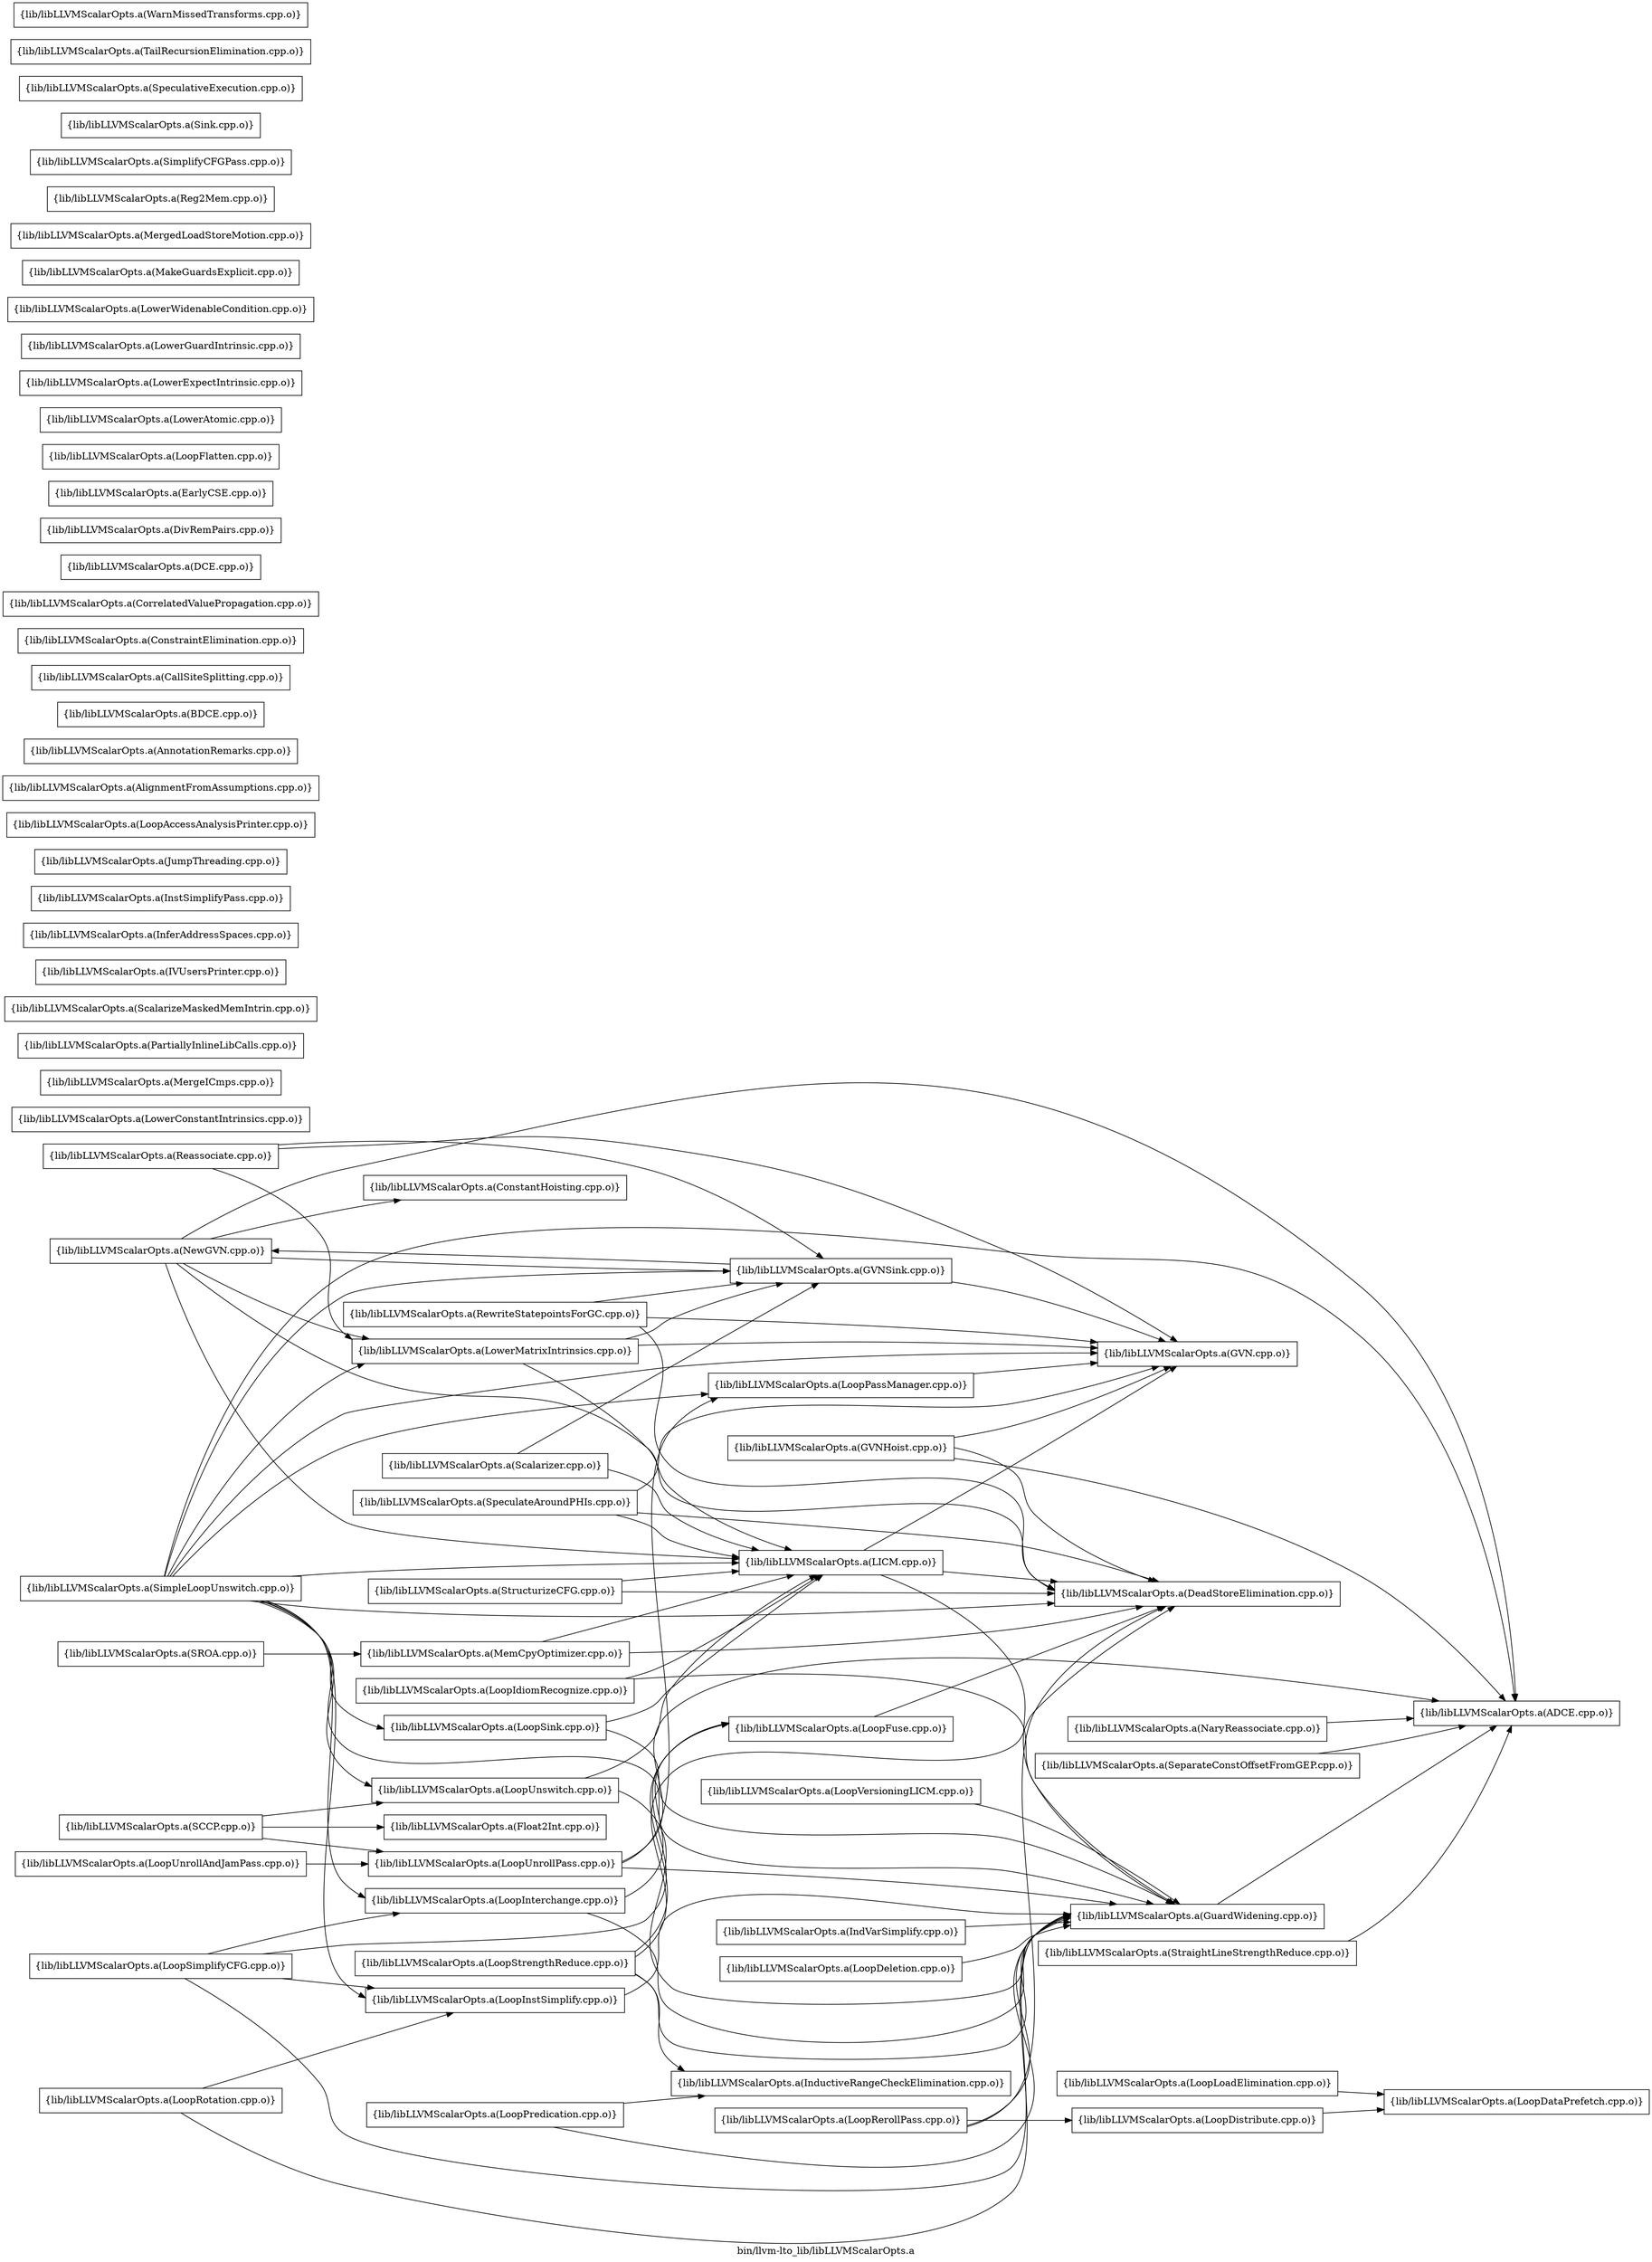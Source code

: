 digraph "bin/llvm-lto_lib/libLLVMScalarOpts.a" {
	label="bin/llvm-lto_lib/libLLVMScalarOpts.a";
	rankdir=LR;

	Node0x56057175ca18 [shape=record,shape=box,group=0,label="{lib/libLLVMScalarOpts.a(ConstantHoisting.cpp.o)}"];
	Node0x560571769b28 [shape=record,shape=box,group=0,label="{lib/libLLVMScalarOpts.a(LoopStrengthReduce.cpp.o)}"];
	Node0x560571769b28 -> Node0x560571758d28;
	Node0x560571769b28 -> Node0x56057175c5b8;
	Node0x560571769b28 -> Node0x560571755588;
	Node0x560571769b28 -> Node0x5605717762d8;
	Node0x56057176d278 [shape=record,shape=box,group=0,label="{lib/libLLVMScalarOpts.a(LowerConstantIntrinsics.cpp.o)}"];
	Node0x56057176b518 [shape=record,shape=box,group=0,label="{lib/libLLVMScalarOpts.a(MergeICmps.cpp.o)}"];
	Node0x56057176e4e8 [shape=record,shape=box,group=0,label="{lib/libLLVMScalarOpts.a(PartiallyInlineLibCalls.cpp.o)}"];
	Node0x560571765ed8 [shape=record,shape=box,group=0,label="{lib/libLLVMScalarOpts.a(ScalarizeMaskedMemIntrin.cpp.o)}"];
	Node0x560571759138 [shape=record,shape=box,group=0,label="{lib/libLLVMScalarOpts.a(IVUsersPrinter.cpp.o)}"];
	Node0x560571758d28 [shape=record,shape=box,group=0,label="{lib/libLLVMScalarOpts.a(InductiveRangeCheckElimination.cpp.o)}"];
	Node0x560571758aa8 [shape=record,shape=box,group=0,label="{lib/libLLVMScalarOpts.a(IndVarSimplify.cpp.o)}"];
	Node0x560571758aa8 -> Node0x560571755588;
	Node0x5605717554e8 [shape=record,shape=box,group=0,label="{lib/libLLVMScalarOpts.a(InferAddressSpaces.cpp.o)}"];
	Node0x560571755218 [shape=record,shape=box,group=0,label="{lib/libLLVMScalarOpts.a(InstSimplifyPass.cpp.o)}"];
	Node0x560571754778 [shape=record,shape=box,group=0,label="{lib/libLLVMScalarOpts.a(JumpThreading.cpp.o)}"];
	Node0x560571756c58 [shape=record,shape=box,group=0,label="{lib/libLLVMScalarOpts.a(LICM.cpp.o)}"];
	Node0x560571756c58 -> Node0x56057175c5b8;
	Node0x560571756c58 -> Node0x560571755588;
	Node0x560571756c58 -> Node0x560571754e08;
	Node0x560571756258 [shape=record,shape=box,group=0,label="{lib/libLLVMScalarOpts.a(LoopAccessAnalysisPrinter.cpp.o)}"];
	Node0x560571755e48 [shape=record,shape=box,group=0,label="{lib/libLLVMScalarOpts.a(LoopSink.cpp.o)}"];
	Node0x560571755e48 -> Node0x560571756c58;
	Node0x560571755e48 -> Node0x560571755588;
	Node0x56057175cec8 [shape=record,shape=box,group=0,label="{lib/libLLVMScalarOpts.a(LoopDeletion.cpp.o)}"];
	Node0x56057175cec8 -> Node0x560571755588;
	Node0x56057175c748 [shape=record,shape=box,group=0,label="{lib/libLLVMScalarOpts.a(LoopDataPrefetch.cpp.o)}"];
	Node0x560571759d18 [shape=record,shape=box,group=0,label="{lib/libLLVMScalarOpts.a(ADCE.cpp.o)}"];
	Node0x56057175e2c8 [shape=record,shape=box,group=0,label="{lib/libLLVMScalarOpts.a(AlignmentFromAssumptions.cpp.o)}"];
	Node0x56057175dfa8 [shape=record,shape=box,group=0,label="{lib/libLLVMScalarOpts.a(AnnotationRemarks.cpp.o)}"];
	Node0x56057175d328 [shape=record,shape=box,group=0,label="{lib/libLLVMScalarOpts.a(BDCE.cpp.o)}"];
	Node0x56057175cce8 [shape=record,shape=box,group=0,label="{lib/libLLVMScalarOpts.a(CallSiteSplitting.cpp.o)}"];
	Node0x56057175b168 [shape=record,shape=box,group=0,label="{lib/libLLVMScalarOpts.a(ConstraintElimination.cpp.o)}"];
	Node0x56057175ce28 [shape=record,shape=box,group=0,label="{lib/libLLVMScalarOpts.a(CorrelatedValuePropagation.cpp.o)}"];
	Node0x56057175c1a8 [shape=record,shape=box,group=0,label="{lib/libLLVMScalarOpts.a(DCE.cpp.o)}"];
	Node0x56057175c5b8 [shape=record,shape=box,group=0,label="{lib/libLLVMScalarOpts.a(DeadStoreElimination.cpp.o)}"];
	Node0x56057175e098 [shape=record,shape=box,group=0,label="{lib/libLLVMScalarOpts.a(DivRemPairs.cpp.o)}"];
	Node0x56057175d5a8 [shape=record,shape=box,group=0,label="{lib/libLLVMScalarOpts.a(EarlyCSE.cpp.o)}"];
	Node0x560571755358 [shape=record,shape=box,group=0,label="{lib/libLLVMScalarOpts.a(Float2Int.cpp.o)}"];
	Node0x560571755588 [shape=record,shape=box,group=0,label="{lib/libLLVMScalarOpts.a(GuardWidening.cpp.o)}"];
	Node0x560571755588 -> Node0x560571759d18;
	Node0x560571754e08 [shape=record,shape=box,group=0,label="{lib/libLLVMScalarOpts.a(GVN.cpp.o)}"];
	Node0x560571756488 [shape=record,shape=box,group=0,label="{lib/libLLVMScalarOpts.a(GVNHoist.cpp.o)}"];
	Node0x560571756488 -> Node0x560571759d18;
	Node0x560571756488 -> Node0x56057175c5b8;
	Node0x560571756488 -> Node0x560571754e08;
	Node0x560571755d58 [shape=record,shape=box,group=0,label="{lib/libLLVMScalarOpts.a(GVNSink.cpp.o)}"];
	Node0x560571755d58 -> Node0x560571754e08;
	Node0x560571755d58 -> Node0x56057176c328;
	Node0x560571776968 [shape=record,shape=box,group=0,label="{lib/libLLVMScalarOpts.a(LoopDistribute.cpp.o)}"];
	Node0x560571776968 -> Node0x56057175c748;
	Node0x5605717762d8 [shape=record,shape=box,group=0,label="{lib/libLLVMScalarOpts.a(LoopFuse.cpp.o)}"];
	Node0x5605717762d8 -> Node0x56057175c5b8;
	Node0x560571776f08 [shape=record,shape=box,group=0,label="{lib/libLLVMScalarOpts.a(LoopIdiomRecognize.cpp.o)}"];
	Node0x560571776f08 -> Node0x560571756c58;
	Node0x560571776f08 -> Node0x560571755588;
	Node0x56057175a308 [shape=record,shape=box,group=0,label="{lib/libLLVMScalarOpts.a(LoopInstSimplify.cpp.o)}"];
	Node0x56057175a308 -> Node0x560571755588;
	Node0x560571759688 [shape=record,shape=box,group=0,label="{lib/libLLVMScalarOpts.a(LoopInterchange.cpp.o)}"];
	Node0x560571759688 -> Node0x560571755588;
	Node0x560571759688 -> Node0x5605717762d8;
	Node0x560571759e08 [shape=record,shape=box,group=0,label="{lib/libLLVMScalarOpts.a(LoopFlatten.cpp.o)}"];
	Node0x56057175b938 [shape=record,shape=box,group=0,label="{lib/libLLVMScalarOpts.a(LoopLoadElimination.cpp.o)}"];
	Node0x56057175b938 -> Node0x56057175c748;
	Node0x56057175aad8 [shape=record,shape=box,group=0,label="{lib/libLLVMScalarOpts.a(LoopPassManager.cpp.o)}"];
	Node0x56057175aad8 -> Node0x560571754e08;
	Node0x56057175b2a8 [shape=record,shape=box,group=0,label="{lib/libLLVMScalarOpts.a(LoopPredication.cpp.o)}"];
	Node0x56057175b2a8 -> Node0x560571758d28;
	Node0x56057175b2a8 -> Node0x560571755588;
	Node0x56057175cd38 [shape=record,shape=box,group=0,label="{lib/libLLVMScalarOpts.a(LoopRerollPass.cpp.o)}"];
	Node0x56057175cd38 -> Node0x56057175c5b8;
	Node0x56057175cd38 -> Node0x560571755588;
	Node0x56057175cd38 -> Node0x560571776968;
	Node0x56057175c068 [shape=record,shape=box,group=0,label="{lib/libLLVMScalarOpts.a(LoopRotation.cpp.o)}"];
	Node0x56057175c068 -> Node0x560571755588;
	Node0x56057175c068 -> Node0x56057175a308;
	Node0x560571769f88 [shape=record,shape=box,group=0,label="{lib/libLLVMScalarOpts.a(LoopSimplifyCFG.cpp.o)}"];
	Node0x560571769f88 -> Node0x560571755588;
	Node0x560571769f88 -> Node0x5605717762d8;
	Node0x560571769f88 -> Node0x56057175a308;
	Node0x560571769f88 -> Node0x560571759688;
	Node0x56057176a7f8 [shape=record,shape=box,group=0,label="{lib/libLLVMScalarOpts.a(LoopUnrollPass.cpp.o)}"];
	Node0x56057176a7f8 -> Node0x560571759d18;
	Node0x56057176a7f8 -> Node0x560571755588;
	Node0x56057176a7f8 -> Node0x56057175aad8;
	Node0x56057176b2e8 [shape=record,shape=box,group=0,label="{lib/libLLVMScalarOpts.a(LoopUnrollAndJamPass.cpp.o)}"];
	Node0x56057176b2e8 -> Node0x56057176a7f8;
	Node0x56057176b978 [shape=record,shape=box,group=0,label="{lib/libLLVMScalarOpts.a(LoopVersioningLICM.cpp.o)}"];
	Node0x56057176b978 -> Node0x560571755588;
	Node0x56057176c5a8 [shape=record,shape=box,group=0,label="{lib/libLLVMScalarOpts.a(LowerAtomic.cpp.o)}"];
	Node0x560571763f98 [shape=record,shape=box,group=0,label="{lib/libLLVMScalarOpts.a(LowerExpectIntrinsic.cpp.o)}"];
	Node0x5605717646c8 [shape=record,shape=box,group=0,label="{lib/libLLVMScalarOpts.a(LowerGuardIntrinsic.cpp.o)}"];
	Node0x560571763b38 [shape=record,shape=box,group=0,label="{lib/libLLVMScalarOpts.a(LowerMatrixIntrinsics.cpp.o)}"];
	Node0x560571763b38 -> Node0x560571756c58;
	Node0x560571763b38 -> Node0x560571754e08;
	Node0x560571763b38 -> Node0x560571755d58;
	Node0x56057176a208 [shape=record,shape=box,group=0,label="{lib/libLLVMScalarOpts.a(LowerWidenableCondition.cpp.o)}"];
	Node0x560571769d58 [shape=record,shape=box,group=0,label="{lib/libLLVMScalarOpts.a(MakeGuardsExplicit.cpp.o)}"];
	Node0x56057176b838 [shape=record,shape=box,group=0,label="{lib/libLLVMScalarOpts.a(MemCpyOptimizer.cpp.o)}"];
	Node0x56057176b838 -> Node0x560571756c58;
	Node0x56057176b838 -> Node0x56057175c5b8;
	Node0x56057176d138 [shape=record,shape=box,group=0,label="{lib/libLLVMScalarOpts.a(MergedLoadStoreMotion.cpp.o)}"];
	Node0x56057176cfa8 [shape=record,shape=box,group=0,label="{lib/libLLVMScalarOpts.a(NaryReassociate.cpp.o)}"];
	Node0x56057176cfa8 -> Node0x560571759d18;
	Node0x56057176c328 [shape=record,shape=box,group=0,label="{lib/libLLVMScalarOpts.a(NewGVN.cpp.o)}"];
	Node0x56057176c328 -> Node0x560571756c58;
	Node0x56057176c328 -> Node0x560571759d18;
	Node0x56057176c328 -> Node0x56057175ca18;
	Node0x56057176c328 -> Node0x56057175c5b8;
	Node0x56057176c328 -> Node0x560571755d58;
	Node0x56057176c328 -> Node0x560571763b38;
	Node0x56057176dd68 [shape=record,shape=box,group=0,label="{lib/libLLVMScalarOpts.a(Reassociate.cpp.o)}"];
	Node0x56057176dd68 -> Node0x560571754e08;
	Node0x56057176dd68 -> Node0x560571755d58;
	Node0x56057176dd68 -> Node0x560571763b38;
	Node0x56057176d9f8 [shape=record,shape=box,group=0,label="{lib/libLLVMScalarOpts.a(Reg2Mem.cpp.o)}"];
	Node0x56057176fa28 [shape=record,shape=box,group=0,label="{lib/libLLVMScalarOpts.a(RewriteStatepointsForGC.cpp.o)}"];
	Node0x56057176fa28 -> Node0x56057175c5b8;
	Node0x56057176fa28 -> Node0x560571754e08;
	Node0x56057176fa28 -> Node0x560571755d58;
	Node0x560571767698 [shape=record,shape=box,group=0,label="{lib/libLLVMScalarOpts.a(SCCP.cpp.o)}"];
	Node0x560571767698 -> Node0x560571755358;
	Node0x560571767698 -> Node0x56057176a7f8;
	Node0x560571767698 -> Node0x56057176bfb8;
	Node0x560571767aa8 [shape=record,shape=box,group=0,label="{lib/libLLVMScalarOpts.a(SROA.cpp.o)}"];
	Node0x560571767aa8 -> Node0x56057176b838;
	Node0x5605717666a8 [shape=record,shape=box,group=0,label="{lib/libLLVMScalarOpts.a(Scalarizer.cpp.o)}"];
	Node0x5605717666a8 -> Node0x560571756c58;
	Node0x5605717666a8 -> Node0x560571755d58;
	Node0x560571765988 [shape=record,shape=box,group=0,label="{lib/libLLVMScalarOpts.a(SeparateConstOffsetFromGEP.cpp.o)}"];
	Node0x560571765988 -> Node0x560571759d18;
	Node0x560571765208 [shape=record,shape=box,group=0,label="{lib/libLLVMScalarOpts.a(SimpleLoopUnswitch.cpp.o)}"];
	Node0x560571765208 -> Node0x560571756c58;
	Node0x560571765208 -> Node0x560571755e48;
	Node0x560571765208 -> Node0x560571759d18;
	Node0x560571765208 -> Node0x56057175c5b8;
	Node0x560571765208 -> Node0x560571755588;
	Node0x560571765208 -> Node0x560571754e08;
	Node0x560571765208 -> Node0x560571755d58;
	Node0x560571765208 -> Node0x56057175a308;
	Node0x560571765208 -> Node0x560571759688;
	Node0x560571765208 -> Node0x56057175aad8;
	Node0x560571765208 -> Node0x56057176bfb8;
	Node0x560571765208 -> Node0x560571763b38;
	Node0x560571764998 [shape=record,shape=box,group=0,label="{lib/libLLVMScalarOpts.a(SimplifyCFGPass.cpp.o)}"];
	Node0x560571764308 [shape=record,shape=box,group=0,label="{lib/libLLVMScalarOpts.a(Sink.cpp.o)}"];
	Node0x560571763db8 [shape=record,shape=box,group=0,label="{lib/libLLVMScalarOpts.a(SpeculativeExecution.cpp.o)}"];
	Node0x56057176d638 [shape=record,shape=box,group=0,label="{lib/libLLVMScalarOpts.a(SpeculateAroundPHIs.cpp.o)}"];
	Node0x56057176d638 -> Node0x560571756c58;
	Node0x56057176d638 -> Node0x56057175c5b8;
	Node0x56057176d638 -> Node0x560571754e08;
	Node0x56057176ddb8 [shape=record,shape=box,group=0,label="{lib/libLLVMScalarOpts.a(StraightLineStrengthReduce.cpp.o)}"];
	Node0x56057176ddb8 -> Node0x560571759d18;
	Node0x560571776058 [shape=record,shape=box,group=0,label="{lib/libLLVMScalarOpts.a(StructurizeCFG.cpp.o)}"];
	Node0x560571776058 -> Node0x560571756c58;
	Node0x560571776058 -> Node0x56057175c5b8;
	Node0x560571773b28 [shape=record,shape=box,group=0,label="{lib/libLLVMScalarOpts.a(TailRecursionElimination.cpp.o)}"];
	Node0x5605717747a8 [shape=record,shape=box,group=0,label="{lib/libLLVMScalarOpts.a(WarnMissedTransforms.cpp.o)}"];
	Node0x56057176bfb8 [shape=record,shape=box,group=0,label="{lib/libLLVMScalarOpts.a(LoopUnswitch.cpp.o)}"];
	Node0x56057176bfb8 -> Node0x560571756c58;
	Node0x56057176bfb8 -> Node0x560571755588;
}
